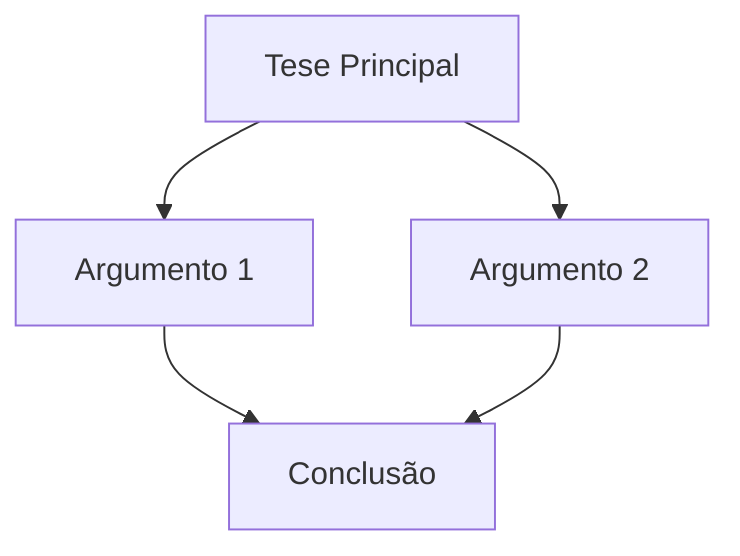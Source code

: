 %%{ init: { "theme": "default" } }%%
graph TD
    A["Tese Principal"]
    B["Argumento 1"]
    C["Argumento 2"]
    D["Conclusão"]

    A --> B
    A --> C
    B --> D
    C --> D